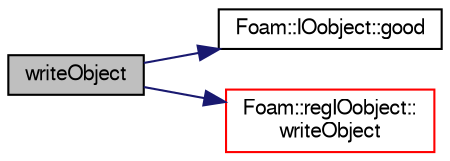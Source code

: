 digraph "writeObject"
{
  bgcolor="transparent";
  edge [fontname="FreeSans",fontsize="10",labelfontname="FreeSans",labelfontsize="10"];
  node [fontname="FreeSans",fontsize="10",shape=record];
  rankdir="LR";
  Node97 [label="writeObject",height=0.2,width=0.4,color="black", fillcolor="grey75", style="filled", fontcolor="black"];
  Node97 -> Node98 [color="midnightblue",fontsize="10",style="solid",fontname="FreeSans"];
  Node98 [label="Foam::IOobject::good",height=0.2,width=0.4,color="black",URL="$a26142.html#abdcc7f96f487faadc7769afcf58fe992"];
  Node97 -> Node99 [color="midnightblue",fontsize="10",style="solid",fontname="FreeSans"];
  Node99 [label="Foam::regIOobject::\lwriteObject",height=0.2,width=0.4,color="red",URL="$a26334.html#ad29090f3bdbff43fd95fa2d856219b5f",tooltip="Write using given format, version and compression. "];
}

